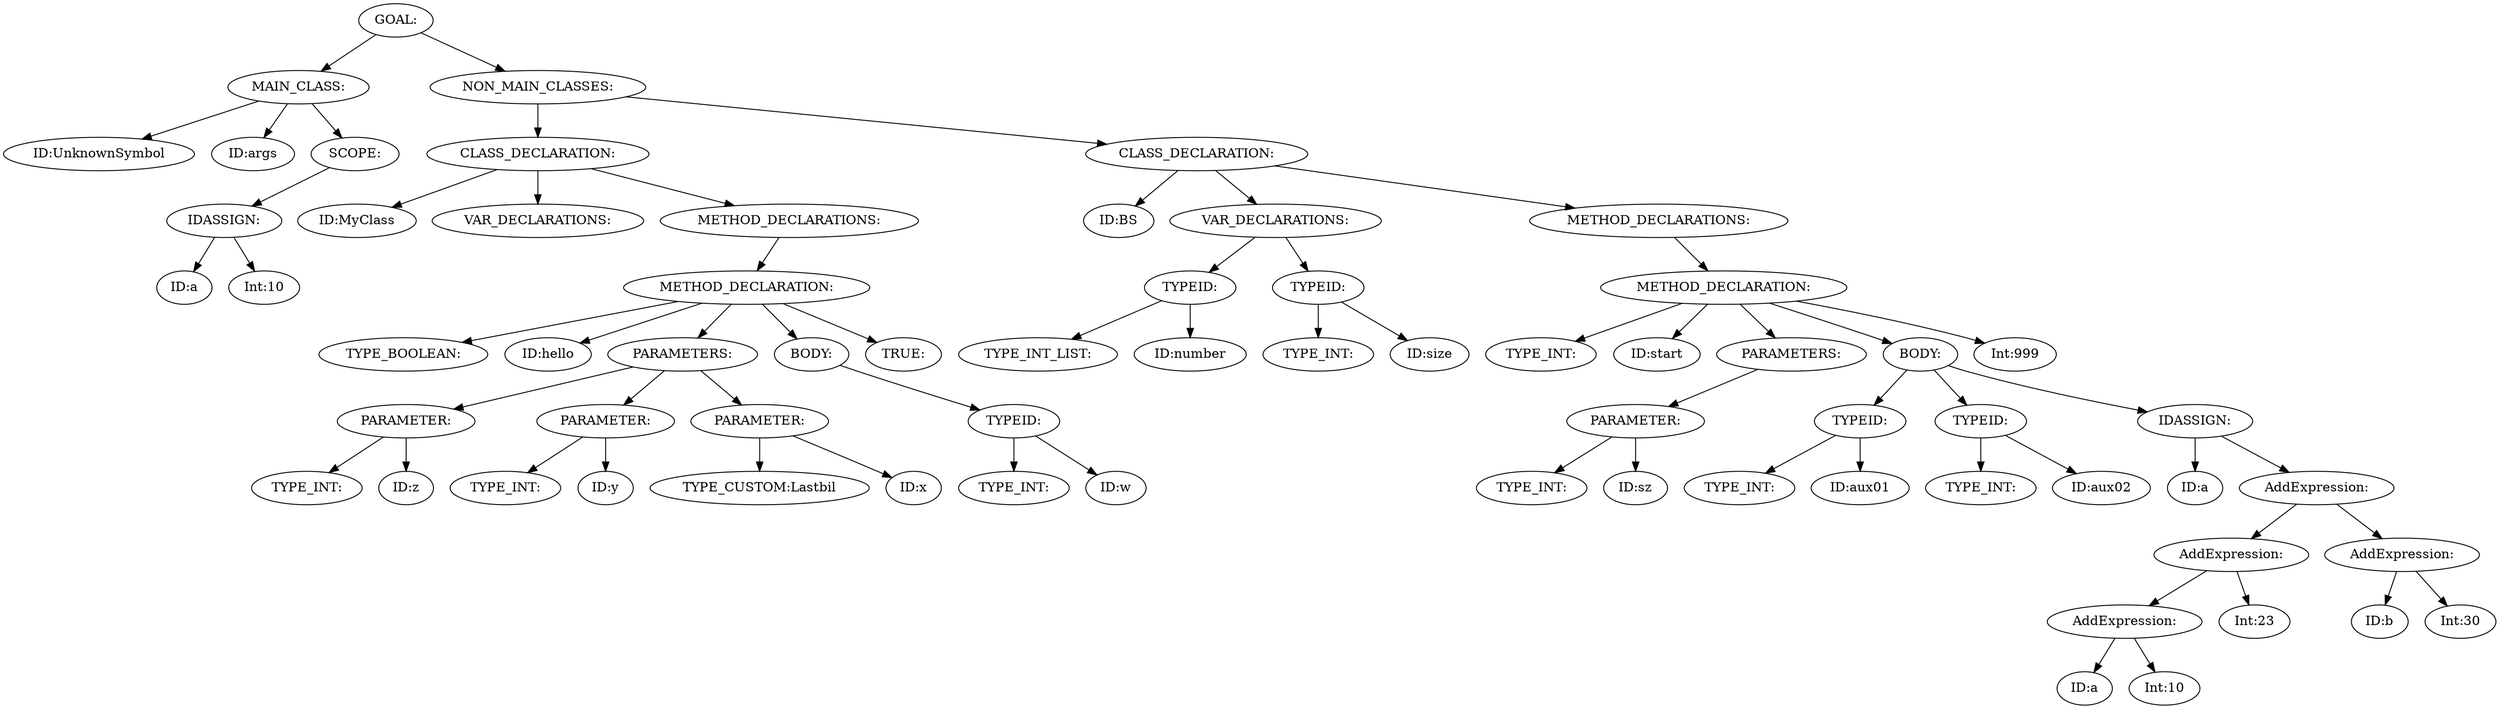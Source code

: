 digraph {
n0 [label="GOAL:"];
n1 [label="MAIN_CLASS:"];
n2 [label="ID:UnknownSymbol"];
n1 -> n2
n3 [label="ID:args"];
n1 -> n3
n4 [label="SCOPE:"];
n5 [label="IDASSIGN:"];
n6 [label="ID:a"];
n5 -> n6
n7 [label="Int:10"];
n5 -> n7
n4 -> n5
n1 -> n4
n0 -> n1
n8 [label="NON_MAIN_CLASSES:"];
n9 [label="CLASS_DECLARATION:"];
n10 [label="ID:MyClass"];
n9 -> n10
n11 [label="VAR_DECLARATIONS:"];
n9 -> n11
n12 [label="METHOD_DECLARATIONS:"];
n13 [label="METHOD_DECLARATION:"];
n14 [label="TYPE_BOOLEAN:"];
n13 -> n14
n15 [label="ID:hello"];
n13 -> n15
n16 [label="PARAMETERS:"];
n17 [label="PARAMETER:"];
n18 [label="TYPE_INT:"];
n17 -> n18
n19 [label="ID:z"];
n17 -> n19
n16 -> n17
n20 [label="PARAMETER:"];
n21 [label="TYPE_INT:"];
n20 -> n21
n22 [label="ID:y"];
n20 -> n22
n16 -> n20
n23 [label="PARAMETER:"];
n24 [label="TYPE_CUSTOM:Lastbil"];
n23 -> n24
n25 [label="ID:x"];
n23 -> n25
n16 -> n23
n13 -> n16
n26 [label="BODY:"];
n27 [label="TYPEID:"];
n28 [label="TYPE_INT:"];
n27 -> n28
n29 [label="ID:w"];
n27 -> n29
n26 -> n27
n13 -> n26
n30 [label="TRUE:"];
n13 -> n30
n12 -> n13
n9 -> n12
n8 -> n9
n31 [label="CLASS_DECLARATION:"];
n32 [label="ID:BS"];
n31 -> n32
n33 [label="VAR_DECLARATIONS:"];
n34 [label="TYPEID:"];
n35 [label="TYPE_INT_LIST:"];
n34 -> n35
n36 [label="ID:number"];
n34 -> n36
n33 -> n34
n37 [label="TYPEID:"];
n38 [label="TYPE_INT:"];
n37 -> n38
n39 [label="ID:size"];
n37 -> n39
n33 -> n37
n31 -> n33
n40 [label="METHOD_DECLARATIONS:"];
n41 [label="METHOD_DECLARATION:"];
n42 [label="TYPE_INT:"];
n41 -> n42
n43 [label="ID:start"];
n41 -> n43
n44 [label="PARAMETERS:"];
n45 [label="PARAMETER:"];
n46 [label="TYPE_INT:"];
n45 -> n46
n47 [label="ID:sz"];
n45 -> n47
n44 -> n45
n41 -> n44
n48 [label="BODY:"];
n49 [label="TYPEID:"];
n50 [label="TYPE_INT:"];
n49 -> n50
n51 [label="ID:aux01"];
n49 -> n51
n48 -> n49
n52 [label="TYPEID:"];
n53 [label="TYPE_INT:"];
n52 -> n53
n54 [label="ID:aux02"];
n52 -> n54
n48 -> n52
n55 [label="IDASSIGN:"];
n56 [label="ID:a"];
n55 -> n56
n57 [label="AddExpression:"];
n58 [label="AddExpression:"];
n59 [label="AddExpression:"];
n60 [label="ID:a"];
n59 -> n60
n61 [label="Int:10"];
n59 -> n61
n58 -> n59
n62 [label="Int:23"];
n58 -> n62
n57 -> n58
n63 [label="AddExpression:"];
n64 [label="ID:b"];
n63 -> n64
n65 [label="Int:30"];
n63 -> n65
n57 -> n63
n55 -> n57
n48 -> n55
n41 -> n48
n66 [label="Int:999"];
n41 -> n66
n40 -> n41
n31 -> n40
n8 -> n31
n0 -> n8
}
